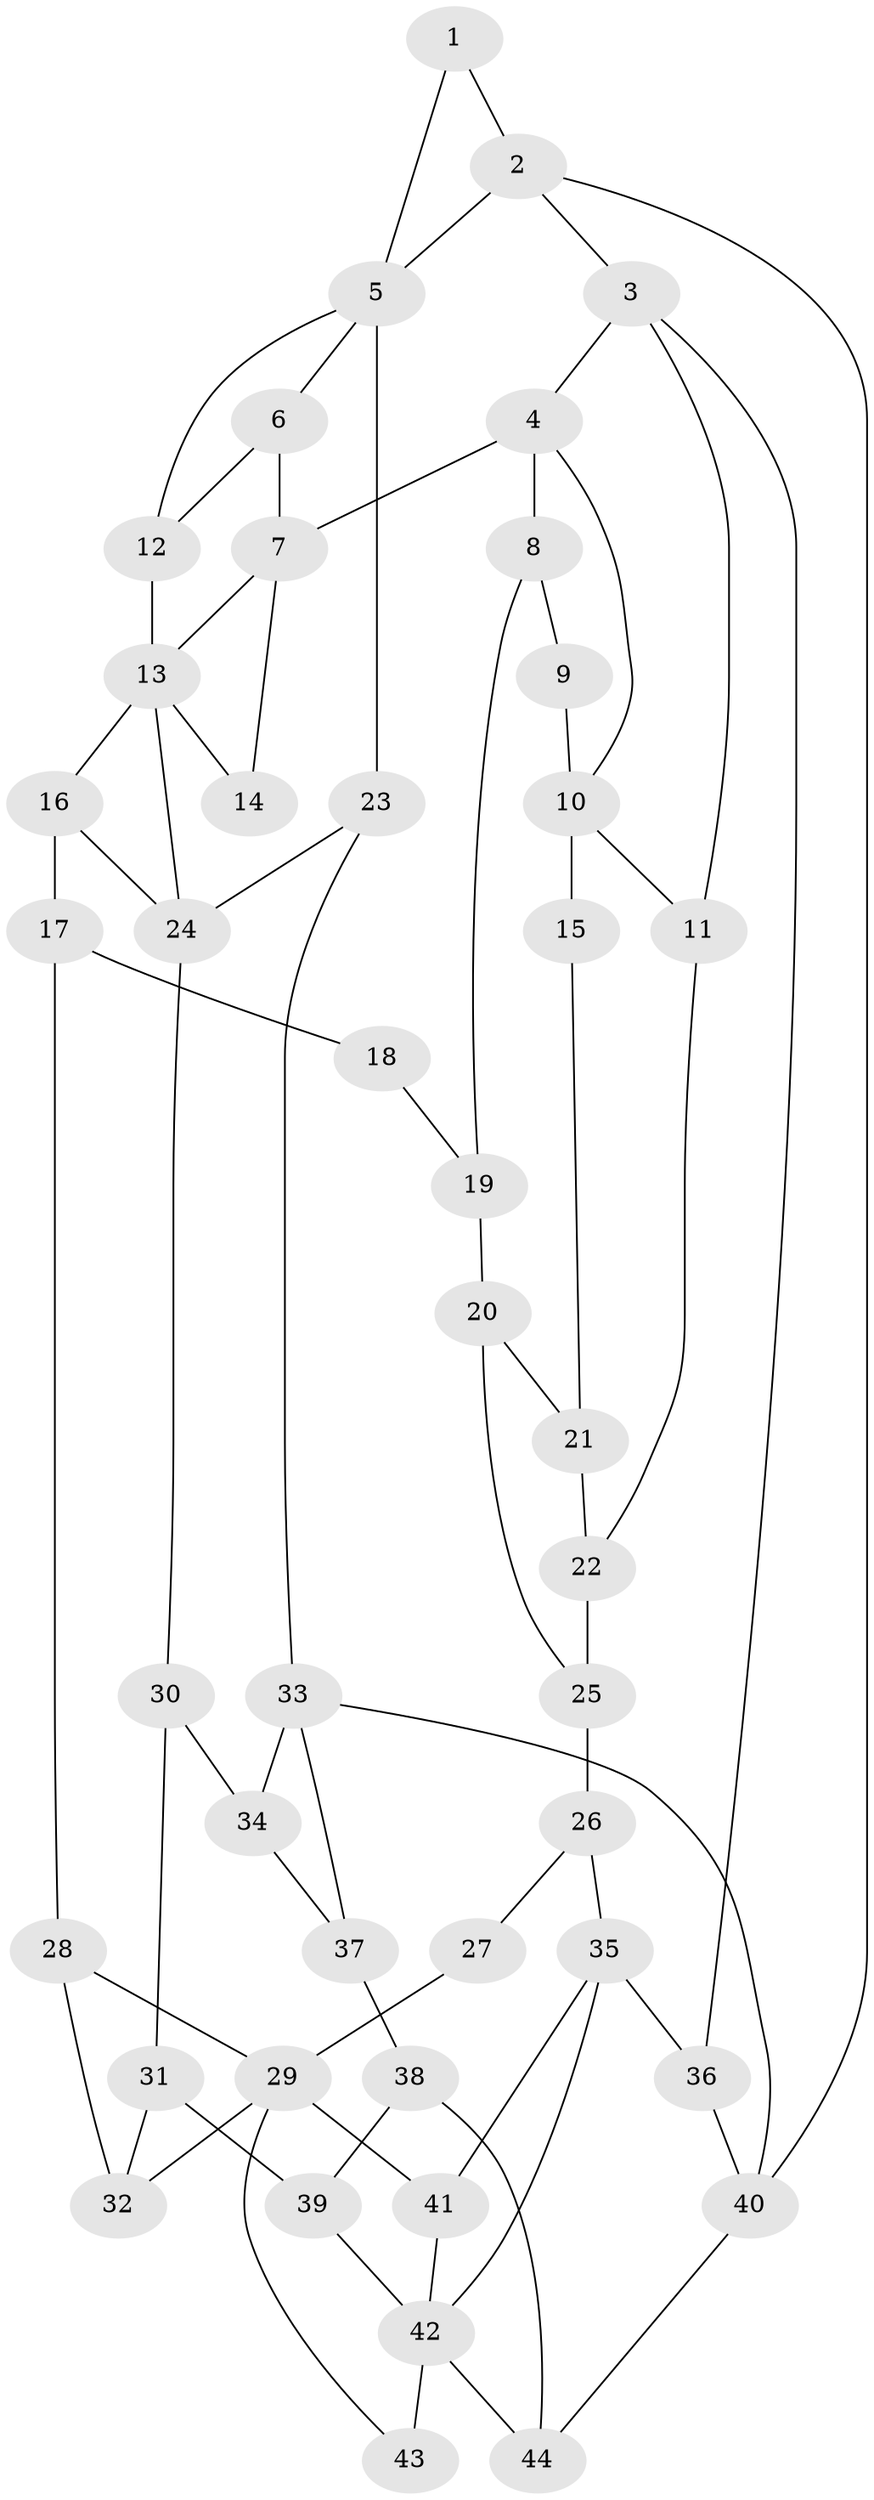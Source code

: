 // original degree distribution, {3: 0.03409090909090909, 6: 0.22727272727272727, 4: 0.22727272727272727, 5: 0.5113636363636364}
// Generated by graph-tools (version 1.1) at 2025/54/03/04/25 22:54:48]
// undirected, 44 vertices, 71 edges
graph export_dot {
  node [color=gray90,style=filled];
  1;
  2;
  3;
  4;
  5;
  6;
  7;
  8;
  9;
  10;
  11;
  12;
  13;
  14;
  15;
  16;
  17;
  18;
  19;
  20;
  21;
  22;
  23;
  24;
  25;
  26;
  27;
  28;
  29;
  30;
  31;
  32;
  33;
  34;
  35;
  36;
  37;
  38;
  39;
  40;
  41;
  42;
  43;
  44;
  1 -- 2 [weight=1.0];
  1 -- 5 [weight=1.0];
  2 -- 3 [weight=1.0];
  2 -- 5 [weight=1.0];
  2 -- 40 [weight=1.0];
  3 -- 4 [weight=1.0];
  3 -- 11 [weight=1.0];
  3 -- 36 [weight=1.0];
  4 -- 7 [weight=2.0];
  4 -- 8 [weight=1.0];
  4 -- 10 [weight=1.0];
  5 -- 6 [weight=1.0];
  5 -- 12 [weight=1.0];
  5 -- 23 [weight=2.0];
  6 -- 7 [weight=1.0];
  6 -- 12 [weight=1.0];
  7 -- 13 [weight=1.0];
  7 -- 14 [weight=2.0];
  8 -- 9 [weight=1.0];
  8 -- 19 [weight=1.0];
  9 -- 10 [weight=2.0];
  10 -- 11 [weight=1.0];
  10 -- 15 [weight=2.0];
  11 -- 22 [weight=1.0];
  12 -- 13 [weight=2.0];
  13 -- 14 [weight=1.0];
  13 -- 16 [weight=1.0];
  13 -- 24 [weight=1.0];
  15 -- 21 [weight=1.0];
  16 -- 17 [weight=1.0];
  16 -- 24 [weight=1.0];
  17 -- 18 [weight=1.0];
  17 -- 28 [weight=1.0];
  18 -- 19 [weight=1.0];
  19 -- 20 [weight=1.0];
  20 -- 21 [weight=1.0];
  20 -- 25 [weight=1.0];
  21 -- 22 [weight=1.0];
  22 -- 25 [weight=1.0];
  23 -- 24 [weight=1.0];
  23 -- 33 [weight=2.0];
  24 -- 30 [weight=1.0];
  25 -- 26 [weight=2.0];
  26 -- 27 [weight=1.0];
  26 -- 35 [weight=2.0];
  27 -- 29 [weight=2.0];
  28 -- 29 [weight=1.0];
  28 -- 32 [weight=1.0];
  29 -- 32 [weight=1.0];
  29 -- 41 [weight=1.0];
  29 -- 43 [weight=1.0];
  30 -- 31 [weight=1.0];
  30 -- 34 [weight=1.0];
  31 -- 32 [weight=1.0];
  31 -- 39 [weight=1.0];
  33 -- 34 [weight=1.0];
  33 -- 37 [weight=1.0];
  33 -- 40 [weight=1.0];
  34 -- 37 [weight=1.0];
  35 -- 36 [weight=2.0];
  35 -- 41 [weight=1.0];
  35 -- 42 [weight=1.0];
  36 -- 40 [weight=1.0];
  37 -- 38 [weight=2.0];
  38 -- 39 [weight=2.0];
  38 -- 44 [weight=2.0];
  39 -- 42 [weight=1.0];
  40 -- 44 [weight=1.0];
  41 -- 42 [weight=1.0];
  42 -- 43 [weight=2.0];
  42 -- 44 [weight=1.0];
}
